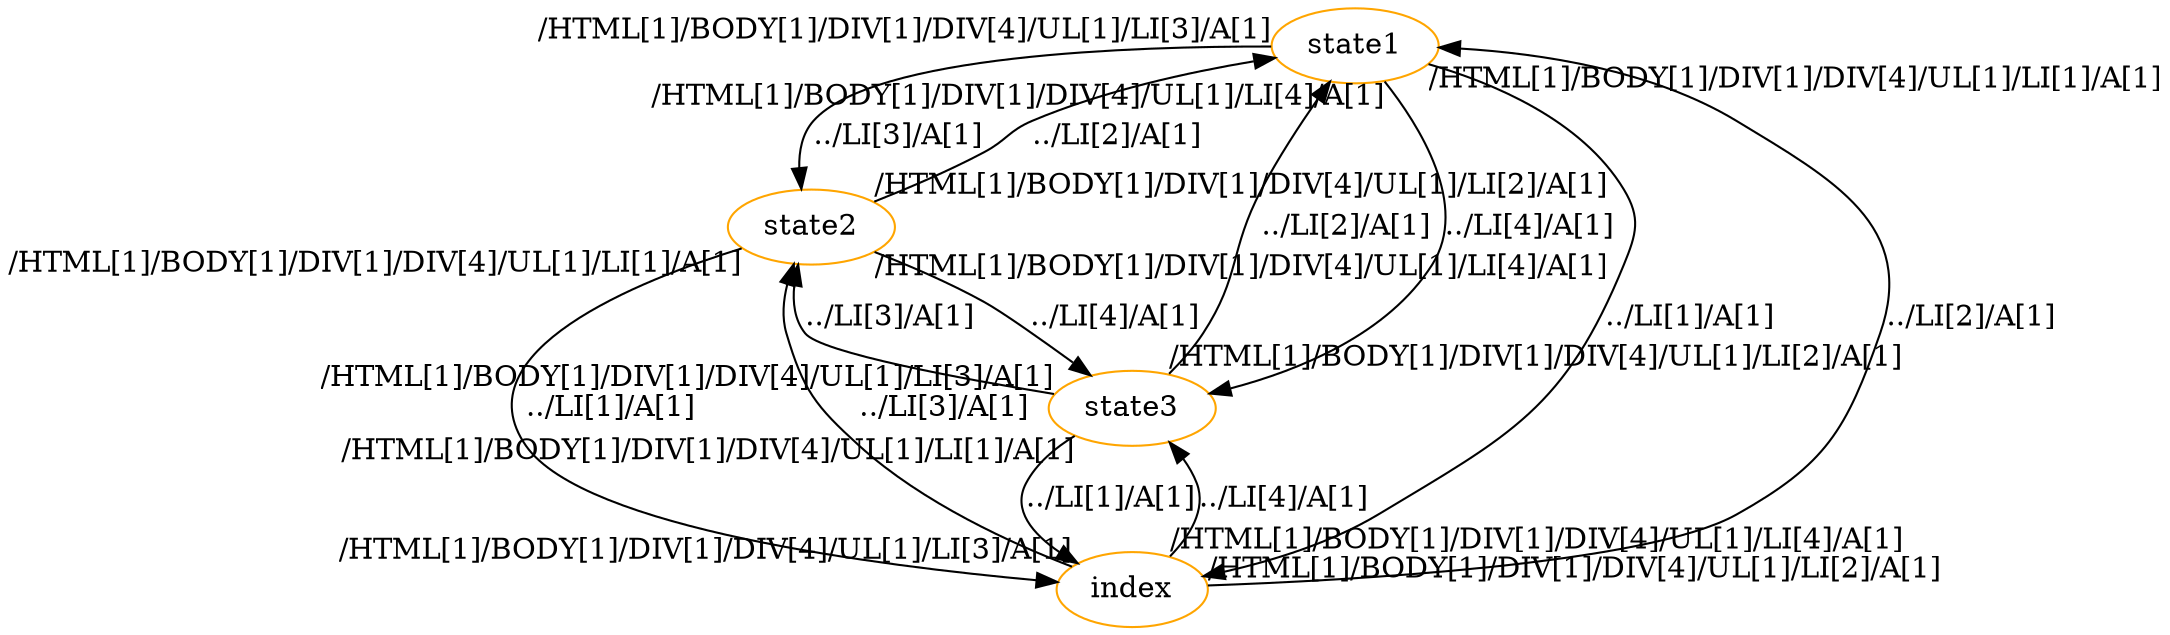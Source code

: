digraph G {
  1 [ label="state1" color="orange" ];
  2 [ label="state2" color="orange" ];
  3 [ label="index" color="orange" ];
  4 [ label="state3" color="orange" ];
  3 -> 1 [ label="../LI[2]/A[1]" taillabel="/HTML[1]/BODY[1]/DIV[1]/DIV[4]/UL[1]/LI[2]/A[1]" ];
  1 -> 3 [ label="../LI[1]/A[1]" taillabel="/HTML[1]/BODY[1]/DIV[1]/DIV[4]/UL[1]/LI[1]/A[1]" ];
  1 -> 2 [ label="../LI[3]/A[1]" taillabel="/HTML[1]/BODY[1]/DIV[1]/DIV[4]/UL[1]/LI[3]/A[1]" ];
  2 -> 3 [ label="../LI[1]/A[1]" taillabel="/HTML[1]/BODY[1]/DIV[1]/DIV[4]/UL[1]/LI[1]/A[1]" ];
  2 -> 1 [ label="../LI[2]/A[1]" taillabel="/HTML[1]/BODY[1]/DIV[1]/DIV[4]/UL[1]/LI[2]/A[1]" ];
  2 -> 4 [ label="../LI[4]/A[1]" taillabel="/HTML[1]/BODY[1]/DIV[1]/DIV[4]/UL[1]/LI[4]/A[1]" ];
  4 -> 3 [ label="../LI[1]/A[1]" taillabel="/HTML[1]/BODY[1]/DIV[1]/DIV[4]/UL[1]/LI[1]/A[1]" ];
  4 -> 1 [ label="../LI[2]/A[1]" taillabel="/HTML[1]/BODY[1]/DIV[1]/DIV[4]/UL[1]/LI[2]/A[1]" ];
  4 -> 2 [ label="../LI[3]/A[1]" taillabel="/HTML[1]/BODY[1]/DIV[1]/DIV[4]/UL[1]/LI[3]/A[1]" ];
  1 -> 4 [ label="../LI[4]/A[1]" taillabel="/HTML[1]/BODY[1]/DIV[1]/DIV[4]/UL[1]/LI[4]/A[1]" ];
  3 -> 2 [ label="../LI[3]/A[1]" taillabel="/HTML[1]/BODY[1]/DIV[1]/DIV[4]/UL[1]/LI[3]/A[1]" ];
  3 -> 4 [ label="../LI[4]/A[1]" taillabel="/HTML[1]/BODY[1]/DIV[1]/DIV[4]/UL[1]/LI[4]/A[1]" ];
}
